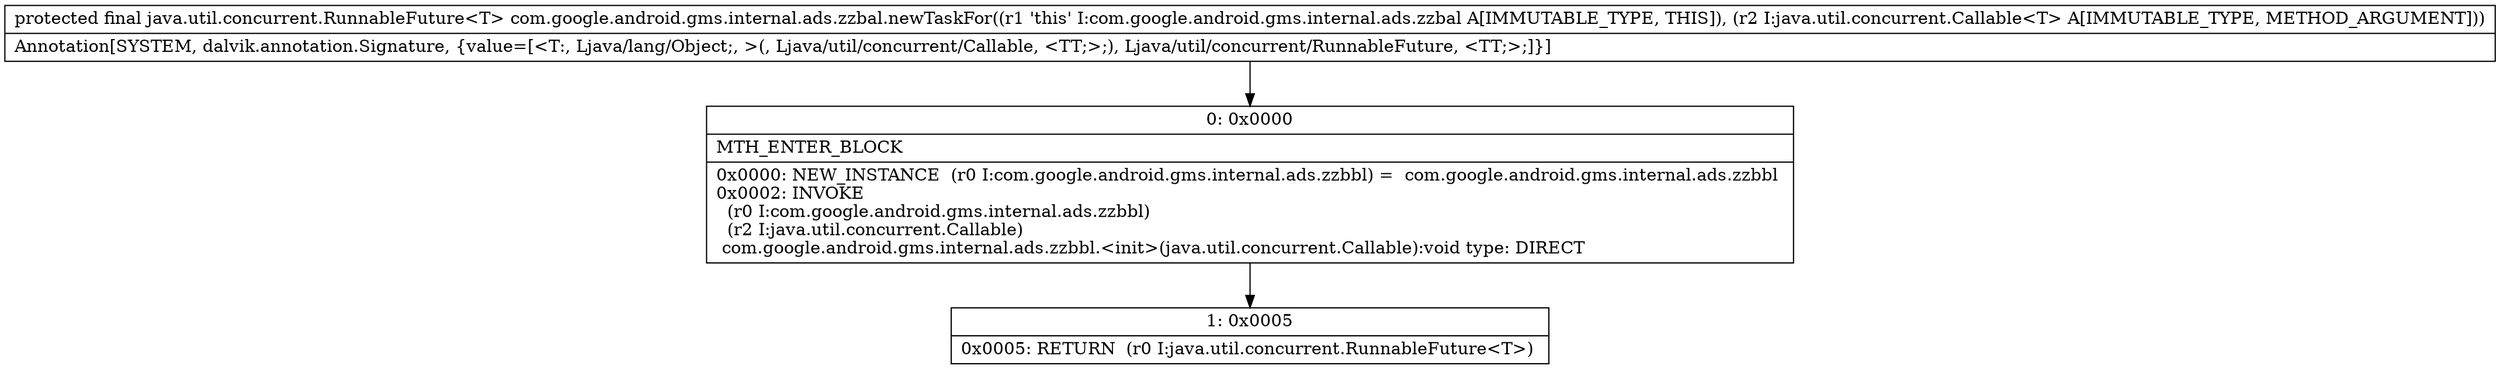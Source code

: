 digraph "CFG forcom.google.android.gms.internal.ads.zzbal.newTaskFor(Ljava\/util\/concurrent\/Callable;)Ljava\/util\/concurrent\/RunnableFuture;" {
Node_0 [shape=record,label="{0\:\ 0x0000|MTH_ENTER_BLOCK\l|0x0000: NEW_INSTANCE  (r0 I:com.google.android.gms.internal.ads.zzbbl) =  com.google.android.gms.internal.ads.zzbbl \l0x0002: INVOKE  \l  (r0 I:com.google.android.gms.internal.ads.zzbbl)\l  (r2 I:java.util.concurrent.Callable)\l com.google.android.gms.internal.ads.zzbbl.\<init\>(java.util.concurrent.Callable):void type: DIRECT \l}"];
Node_1 [shape=record,label="{1\:\ 0x0005|0x0005: RETURN  (r0 I:java.util.concurrent.RunnableFuture\<T\>) \l}"];
MethodNode[shape=record,label="{protected final java.util.concurrent.RunnableFuture\<T\> com.google.android.gms.internal.ads.zzbal.newTaskFor((r1 'this' I:com.google.android.gms.internal.ads.zzbal A[IMMUTABLE_TYPE, THIS]), (r2 I:java.util.concurrent.Callable\<T\> A[IMMUTABLE_TYPE, METHOD_ARGUMENT]))  | Annotation[SYSTEM, dalvik.annotation.Signature, \{value=[\<T:, Ljava\/lang\/Object;, \>(, Ljava\/util\/concurrent\/Callable, \<TT;\>;), Ljava\/util\/concurrent\/RunnableFuture, \<TT;\>;]\}]\l}"];
MethodNode -> Node_0;
Node_0 -> Node_1;
}

